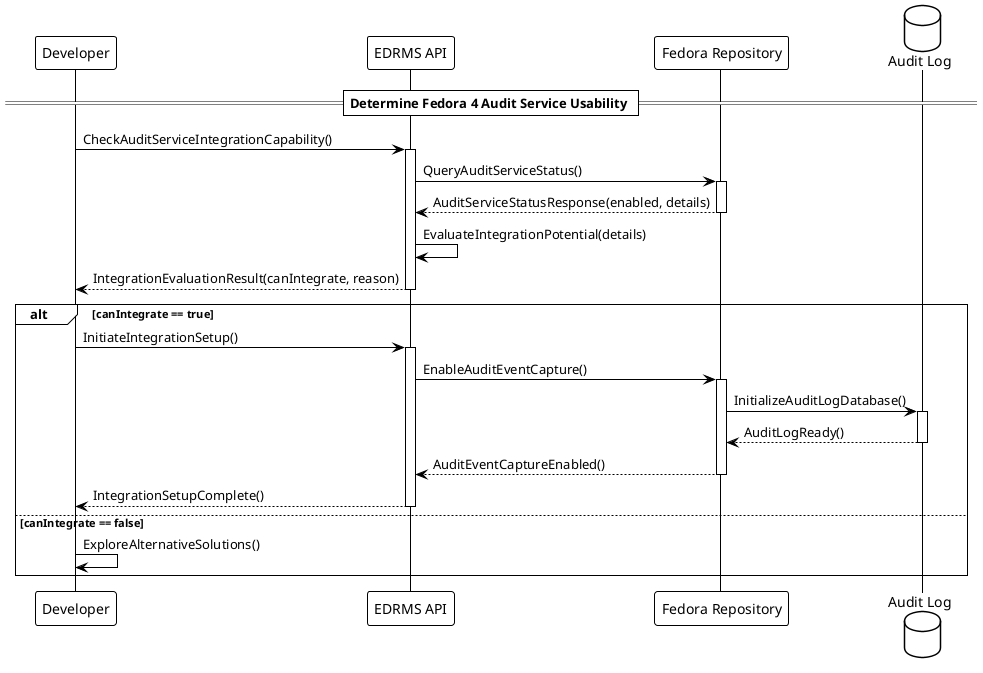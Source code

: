 @startuml EDRMS_Fedora4_Audit_Check
!theme plain
participant Developer
participant "EDRMS API" as EDRMS
participant "Fedora Repository" as Fedora
database "Audit Log" as AuditLog

== Determine Fedora 4 Audit Service Usability ==

Developer -> EDRMS : CheckAuditServiceIntegrationCapability()
activate EDRMS
EDRMS -> Fedora : QueryAuditServiceStatus()
activate Fedora

Fedora --> EDRMS : AuditServiceStatusResponse(enabled, details)
deactivate Fedora

EDRMS -> EDRMS : EvaluateIntegrationPotential(details)
EDRMS --> Developer : IntegrationEvaluationResult(canIntegrate, reason)
deactivate EDRMS

alt canIntegrate == true
    Developer -> EDRMS : InitiateIntegrationSetup()
    activate EDRMS

    EDRMS -> Fedora : EnableAuditEventCapture()
    activate Fedora

    Fedora -> AuditLog : InitializeAuditLogDatabase()
    activate AuditLog

    AuditLog --> Fedora : AuditLogReady()
    deactivate AuditLog

    Fedora --> EDRMS : AuditEventCaptureEnabled()
    deactivate Fedora

    EDRMS --> Developer : IntegrationSetupComplete()
    deactivate EDRMS

else canIntegrate == false
    Developer -> Developer : ExploreAlternativeSolutions()
end

@enduml